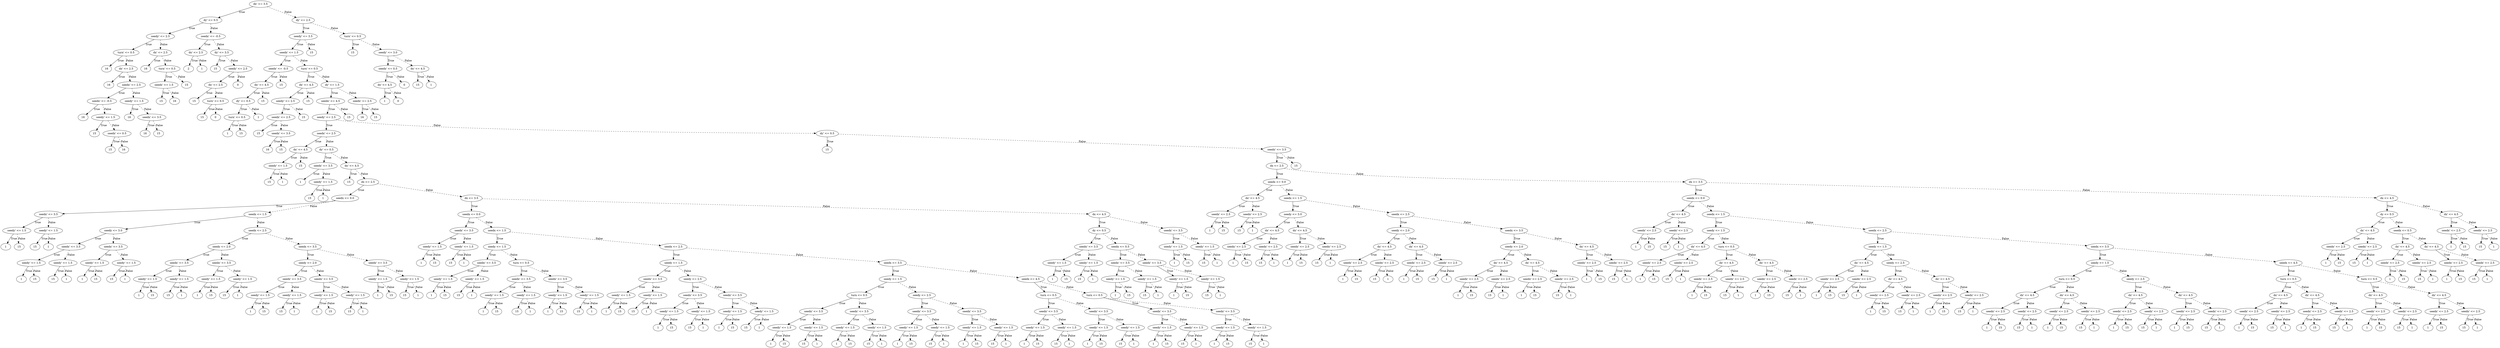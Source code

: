 digraph {
0 [label="dx' <= 3.5"];
1 [label="dy' <= 0.5"];
2 [label="seedy' <= 2.5"];
3 [label="turn' <= 0.5"];
4 [label="16"];
3 -> 4 [label="True"];
5 [label="dx' <= 2.5"];
6 [label="16"];
5 -> 6 [label="True"];
7 [label="seedx' <= 2.5"];
8 [label="seedx' <= -0.5"];
9 [label="16"];
8 -> 9 [label="True"];
10 [label="seedy' <= 1.5"];
11 [label="15"];
10 -> 11 [label="True"];
12 [label="seedx' <= 0.5"];
13 [label="15"];
12 -> 13 [label="True"];
14 [label="16"];
12 -> 14 [style="dashed", label="False"];
10 -> 12 [style="dashed", label="False"];
8 -> 10 [style="dashed", label="False"];
7 -> 8 [label="True"];
15 [label="seedy' <= 1.5"];
16 [label="16"];
15 -> 16 [label="True"];
17 [label="seedx' <= 3.5"];
18 [label="16"];
17 -> 18 [label="True"];
19 [label="15"];
17 -> 19 [style="dashed", label="False"];
15 -> 17 [style="dashed", label="False"];
7 -> 15 [style="dashed", label="False"];
5 -> 7 [style="dashed", label="False"];
3 -> 5 [style="dashed", label="False"];
2 -> 3 [label="True"];
20 [label="dx' <= 2.5"];
21 [label="16"];
20 -> 21 [label="True"];
22 [label="turn' <= 0.5"];
23 [label="seedx' <= 1.5"];
24 [label="15"];
23 -> 24 [label="True"];
25 [label="16"];
23 -> 25 [style="dashed", label="False"];
22 -> 23 [label="True"];
26 [label="15"];
22 -> 26 [style="dashed", label="False"];
20 -> 22 [style="dashed", label="False"];
2 -> 20 [style="dashed", label="False"];
1 -> 2 [label="True"];
27 [label="seedx' <= -0.5"];
28 [label="dx' <= 2.5"];
29 [label="2"];
28 -> 29 [label="True"];
30 [label="1"];
28 -> 30 [style="dashed", label="False"];
27 -> 28 [label="True"];
31 [label="dy' <= 3.5"];
32 [label="15"];
31 -> 32 [label="True"];
33 [label="seedy' <= 2.5"];
34 [label="dx' <= 2.5"];
35 [label="15"];
34 -> 35 [label="True"];
36 [label="turn' <= 0.5"];
37 [label="15"];
36 -> 37 [label="True"];
38 [label="0"];
36 -> 38 [style="dashed", label="False"];
34 -> 36 [style="dashed", label="False"];
33 -> 34 [label="True"];
39 [label="0"];
33 -> 39 [style="dashed", label="False"];
31 -> 33 [style="dashed", label="False"];
27 -> 31 [style="dashed", label="False"];
1 -> 27 [style="dashed", label="False"];
0 -> 1 [label="True"];
40 [label="dy' <= 2.5"];
41 [label="seedy' <= 3.5"];
42 [label="seedx' <= 1.5"];
43 [label="seedx' <= -0.5"];
44 [label="dx' <= 4.5"];
45 [label="dy' <= 0.5"];
46 [label="turn' <= 0.5"];
47 [label="1"];
46 -> 47 [label="True"];
48 [label="15"];
46 -> 48 [style="dashed", label="False"];
45 -> 46 [label="True"];
49 [label="1"];
45 -> 49 [style="dashed", label="False"];
44 -> 45 [label="True"];
50 [label="15"];
44 -> 50 [style="dashed", label="False"];
43 -> 44 [label="True"];
51 [label="15"];
43 -> 51 [style="dashed", label="False"];
42 -> 43 [label="True"];
52 [label="turn' <= 0.5"];
53 [label="dx' <= 4.5"];
54 [label="seedy' <= 2.5"];
55 [label="seedx' <= 2.5"];
56 [label="15"];
55 -> 56 [label="True"];
57 [label="seedx' <= 3.5"];
58 [label="16"];
57 -> 58 [label="True"];
59 [label="15"];
57 -> 59 [style="dashed", label="False"];
55 -> 57 [style="dashed", label="False"];
54 -> 55 [label="True"];
60 [label="15"];
54 -> 60 [style="dashed", label="False"];
53 -> 54 [label="True"];
61 [label="15"];
53 -> 61 [style="dashed", label="False"];
52 -> 53 [label="True"];
62 [label="dy' <= 1.5"];
63 [label="seedx' <= 4.5"];
64 [label="seedy' <= 2.5"];
65 [label="seedx' <= 2.5"];
66 [label="dx' <= 4.5"];
67 [label="seedy' <= 1.5"];
68 [label="15"];
67 -> 68 [label="True"];
69 [label="1"];
67 -> 69 [style="dashed", label="False"];
66 -> 67 [label="True"];
70 [label="15"];
66 -> 70 [style="dashed", label="False"];
65 -> 66 [label="True"];
71 [label="dy' <= 0.5"];
72 [label="seedx' <= 3.5"];
73 [label="1"];
72 -> 73 [label="True"];
74 [label="seedy' <= 1.5"];
75 [label="15"];
74 -> 75 [label="True"];
76 [label="1"];
74 -> 76 [style="dashed", label="False"];
72 -> 74 [style="dashed", label="False"];
71 -> 72 [label="True"];
77 [label="dx' <= 4.5"];
78 [label="15"];
77 -> 78 [label="True"];
79 [label="dx <= 2.5"];
80 [label="seedx <= 0.0"];
81 [label="seedx' <= 3.5"];
82 [label="seedy' <= 1.5"];
83 [label="1"];
82 -> 83 [label="True"];
84 [label="15"];
82 -> 84 [style="dashed", label="False"];
81 -> 82 [label="True"];
85 [label="seedy' <= 1.5"];
86 [label="15"];
85 -> 86 [label="True"];
87 [label="1"];
85 -> 87 [style="dashed", label="False"];
81 -> 85 [style="dashed", label="False"];
80 -> 81 [label="True"];
88 [label="seedx <= 1.5"];
89 [label="seedy <= 3.0"];
90 [label="seedx' <= 3.5"];
91 [label="seedy' <= 1.5"];
92 [label="1"];
91 -> 92 [label="True"];
93 [label="15"];
91 -> 93 [style="dashed", label="False"];
90 -> 91 [label="True"];
94 [label="seedy' <= 1.5"];
95 [label="15"];
94 -> 95 [label="True"];
96 [label="1"];
94 -> 96 [style="dashed", label="False"];
90 -> 94 [style="dashed", label="False"];
89 -> 90 [label="True"];
97 [label="seedx' <= 3.5"];
98 [label="seedy' <= 1.5"];
99 [label="1"];
98 -> 99 [label="True"];
100 [label="15"];
98 -> 100 [style="dashed", label="False"];
97 -> 98 [label="True"];
101 [label="seedy' <= 1.5"];
102 [label="15"];
101 -> 102 [label="True"];
103 [label="1"];
101 -> 103 [style="dashed", label="False"];
97 -> 101 [style="dashed", label="False"];
89 -> 97 [style="dashed", label="False"];
88 -> 89 [label="True"];
104 [label="seedx <= 2.5"];
105 [label="seedy <= 2.0"];
106 [label="seedx' <= 3.5"];
107 [label="seedy' <= 1.5"];
108 [label="1"];
107 -> 108 [label="True"];
109 [label="15"];
107 -> 109 [style="dashed", label="False"];
106 -> 107 [label="True"];
110 [label="seedy' <= 1.5"];
111 [label="15"];
110 -> 111 [label="True"];
112 [label="1"];
110 -> 112 [style="dashed", label="False"];
106 -> 110 [style="dashed", label="False"];
105 -> 106 [label="True"];
113 [label="seedx' <= 3.5"];
114 [label="seedy' <= 1.5"];
115 [label="1"];
114 -> 115 [label="True"];
116 [label="15"];
114 -> 116 [style="dashed", label="False"];
113 -> 114 [label="True"];
117 [label="seedy' <= 1.5"];
118 [label="15"];
117 -> 118 [label="True"];
119 [label="1"];
117 -> 119 [style="dashed", label="False"];
113 -> 117 [style="dashed", label="False"];
105 -> 113 [style="dashed", label="False"];
104 -> 105 [label="True"];
120 [label="seedx <= 3.5"];
121 [label="seedy <= 2.0"];
122 [label="seedx' <= 3.5"];
123 [label="seedy' <= 1.5"];
124 [label="1"];
123 -> 124 [label="True"];
125 [label="15"];
123 -> 125 [style="dashed", label="False"];
122 -> 123 [label="True"];
126 [label="seedy' <= 1.5"];
127 [label="15"];
126 -> 127 [label="True"];
128 [label="1"];
126 -> 128 [style="dashed", label="False"];
122 -> 126 [style="dashed", label="False"];
121 -> 122 [label="True"];
129 [label="seedx' <= 3.5"];
130 [label="seedy' <= 1.5"];
131 [label="1"];
130 -> 131 [label="True"];
132 [label="15"];
130 -> 132 [style="dashed", label="False"];
129 -> 130 [label="True"];
133 [label="seedy' <= 1.5"];
134 [label="15"];
133 -> 134 [label="True"];
135 [label="1"];
133 -> 135 [style="dashed", label="False"];
129 -> 133 [style="dashed", label="False"];
121 -> 129 [style="dashed", label="False"];
120 -> 121 [label="True"];
136 [label="seedx' <= 3.5"];
137 [label="seedy' <= 1.5"];
138 [label="1"];
137 -> 138 [label="True"];
139 [label="15"];
137 -> 139 [style="dashed", label="False"];
136 -> 137 [label="True"];
140 [label="seedy' <= 1.5"];
141 [label="15"];
140 -> 141 [label="True"];
142 [label="1"];
140 -> 142 [style="dashed", label="False"];
136 -> 140 [style="dashed", label="False"];
120 -> 136 [style="dashed", label="False"];
104 -> 120 [style="dashed", label="False"];
88 -> 104 [style="dashed", label="False"];
80 -> 88 [style="dashed", label="False"];
79 -> 80 [label="True"];
143 [label="dx <= 3.5"];
144 [label="seedx <= 0.0"];
145 [label="seedx' <= 3.5"];
146 [label="seedy' <= 1.5"];
147 [label="1"];
146 -> 147 [label="True"];
148 [label="15"];
146 -> 148 [style="dashed", label="False"];
145 -> 146 [label="True"];
149 [label="seedy' <= 1.5"];
150 [label="15"];
149 -> 150 [label="True"];
151 [label="1"];
149 -> 151 [style="dashed", label="False"];
145 -> 149 [style="dashed", label="False"];
144 -> 145 [label="True"];
152 [label="seedx <= 1.5"];
153 [label="seedy <= 1.5"];
154 [label="seedx' <= 3.5"];
155 [label="seedy' <= 1.5"];
156 [label="1"];
155 -> 156 [label="True"];
157 [label="15"];
155 -> 157 [style="dashed", label="False"];
154 -> 155 [label="True"];
158 [label="seedy' <= 1.5"];
159 [label="15"];
158 -> 159 [label="True"];
160 [label="1"];
158 -> 160 [style="dashed", label="False"];
154 -> 158 [style="dashed", label="False"];
153 -> 154 [label="True"];
161 [label="turn <= 0.5"];
162 [label="seedx' <= 3.5"];
163 [label="seedy' <= 1.5"];
164 [label="1"];
163 -> 164 [label="True"];
165 [label="15"];
163 -> 165 [style="dashed", label="False"];
162 -> 163 [label="True"];
166 [label="seedy' <= 1.5"];
167 [label="15"];
166 -> 167 [label="True"];
168 [label="1"];
166 -> 168 [style="dashed", label="False"];
162 -> 166 [style="dashed", label="False"];
161 -> 162 [label="True"];
169 [label="seedx' <= 3.5"];
170 [label="seedy' <= 1.5"];
171 [label="1"];
170 -> 171 [label="True"];
172 [label="15"];
170 -> 172 [style="dashed", label="False"];
169 -> 170 [label="True"];
173 [label="seedy' <= 1.5"];
174 [label="15"];
173 -> 174 [label="True"];
175 [label="1"];
173 -> 175 [style="dashed", label="False"];
169 -> 173 [style="dashed", label="False"];
161 -> 169 [style="dashed", label="False"];
153 -> 161 [style="dashed", label="False"];
152 -> 153 [label="True"];
176 [label="seedx <= 2.5"];
177 [label="seedy <= 1.5"];
178 [label="seedx' <= 3.5"];
179 [label="seedy' <= 1.5"];
180 [label="1"];
179 -> 180 [label="True"];
181 [label="15"];
179 -> 181 [style="dashed", label="False"];
178 -> 179 [label="True"];
182 [label="seedy' <= 1.5"];
183 [label="15"];
182 -> 183 [label="True"];
184 [label="1"];
182 -> 184 [style="dashed", label="False"];
178 -> 182 [style="dashed", label="False"];
177 -> 178 [label="True"];
185 [label="seedy <= 2.5"];
186 [label="seedx' <= 3.5"];
187 [label="seedy' <= 1.5"];
188 [label="1"];
187 -> 188 [label="True"];
189 [label="15"];
187 -> 189 [style="dashed", label="False"];
186 -> 187 [label="True"];
190 [label="seedy' <= 1.5"];
191 [label="15"];
190 -> 191 [label="True"];
192 [label="1"];
190 -> 192 [style="dashed", label="False"];
186 -> 190 [style="dashed", label="False"];
185 -> 186 [label="True"];
193 [label="seedx' <= 3.5"];
194 [label="seedy' <= 1.5"];
195 [label="1"];
194 -> 195 [label="True"];
196 [label="15"];
194 -> 196 [style="dashed", label="False"];
193 -> 194 [label="True"];
197 [label="seedy' <= 1.5"];
198 [label="15"];
197 -> 198 [label="True"];
199 [label="1"];
197 -> 199 [style="dashed", label="False"];
193 -> 197 [style="dashed", label="False"];
185 -> 193 [style="dashed", label="False"];
177 -> 185 [style="dashed", label="False"];
176 -> 177 [label="True"];
200 [label="seedx <= 3.5"];
201 [label="seedy <= 1.5"];
202 [label="turn <= 0.5"];
203 [label="seedx' <= 3.5"];
204 [label="seedy' <= 1.5"];
205 [label="1"];
204 -> 205 [label="True"];
206 [label="15"];
204 -> 206 [style="dashed", label="False"];
203 -> 204 [label="True"];
207 [label="seedy' <= 1.5"];
208 [label="15"];
207 -> 208 [label="True"];
209 [label="1"];
207 -> 209 [style="dashed", label="False"];
203 -> 207 [style="dashed", label="False"];
202 -> 203 [label="True"];
210 [label="seedx' <= 3.5"];
211 [label="seedy' <= 1.5"];
212 [label="1"];
211 -> 212 [label="True"];
213 [label="15"];
211 -> 213 [style="dashed", label="False"];
210 -> 211 [label="True"];
214 [label="seedy' <= 1.5"];
215 [label="15"];
214 -> 215 [label="True"];
216 [label="1"];
214 -> 216 [style="dashed", label="False"];
210 -> 214 [style="dashed", label="False"];
202 -> 210 [style="dashed", label="False"];
201 -> 202 [label="True"];
217 [label="seedy <= 2.5"];
218 [label="seedx' <= 3.5"];
219 [label="seedy' <= 1.5"];
220 [label="1"];
219 -> 220 [label="True"];
221 [label="15"];
219 -> 221 [style="dashed", label="False"];
218 -> 219 [label="True"];
222 [label="seedy' <= 1.5"];
223 [label="15"];
222 -> 223 [label="True"];
224 [label="1"];
222 -> 224 [style="dashed", label="False"];
218 -> 222 [style="dashed", label="False"];
217 -> 218 [label="True"];
225 [label="seedx' <= 3.5"];
226 [label="seedy' <= 1.5"];
227 [label="1"];
226 -> 227 [label="True"];
228 [label="15"];
226 -> 228 [style="dashed", label="False"];
225 -> 226 [label="True"];
229 [label="seedy' <= 1.5"];
230 [label="15"];
229 -> 230 [label="True"];
231 [label="1"];
229 -> 231 [style="dashed", label="False"];
225 -> 229 [style="dashed", label="False"];
217 -> 225 [style="dashed", label="False"];
201 -> 217 [style="dashed", label="False"];
200 -> 201 [label="True"];
232 [label="seedx <= 4.5"];
233 [label="turn <= 0.5"];
234 [label="seedx' <= 3.5"];
235 [label="seedy' <= 1.5"];
236 [label="1"];
235 -> 236 [label="True"];
237 [label="15"];
235 -> 237 [style="dashed", label="False"];
234 -> 235 [label="True"];
238 [label="seedy' <= 1.5"];
239 [label="15"];
238 -> 239 [label="True"];
240 [label="1"];
238 -> 240 [style="dashed", label="False"];
234 -> 238 [style="dashed", label="False"];
233 -> 234 [label="True"];
241 [label="seedx' <= 3.5"];
242 [label="seedy' <= 1.5"];
243 [label="1"];
242 -> 243 [label="True"];
244 [label="15"];
242 -> 244 [style="dashed", label="False"];
241 -> 242 [label="True"];
245 [label="seedy' <= 1.5"];
246 [label="15"];
245 -> 246 [label="True"];
247 [label="1"];
245 -> 247 [style="dashed", label="False"];
241 -> 245 [style="dashed", label="False"];
233 -> 241 [style="dashed", label="False"];
232 -> 233 [label="True"];
248 [label="turn <= 0.5"];
249 [label="seedx' <= 3.5"];
250 [label="seedy' <= 1.5"];
251 [label="1"];
250 -> 251 [label="True"];
252 [label="15"];
250 -> 252 [style="dashed", label="False"];
249 -> 250 [label="True"];
253 [label="seedy' <= 1.5"];
254 [label="15"];
253 -> 254 [label="True"];
255 [label="1"];
253 -> 255 [style="dashed", label="False"];
249 -> 253 [style="dashed", label="False"];
248 -> 249 [label="True"];
256 [label="seedx' <= 3.5"];
257 [label="seedy' <= 1.5"];
258 [label="1"];
257 -> 258 [label="True"];
259 [label="15"];
257 -> 259 [style="dashed", label="False"];
256 -> 257 [label="True"];
260 [label="seedy' <= 1.5"];
261 [label="15"];
260 -> 261 [label="True"];
262 [label="1"];
260 -> 262 [style="dashed", label="False"];
256 -> 260 [style="dashed", label="False"];
248 -> 256 [style="dashed", label="False"];
232 -> 248 [style="dashed", label="False"];
200 -> 232 [style="dashed", label="False"];
176 -> 200 [style="dashed", label="False"];
152 -> 176 [style="dashed", label="False"];
144 -> 152 [style="dashed", label="False"];
143 -> 144 [label="True"];
263 [label="dx <= 4.5"];
264 [label="dy <= 0.5"];
265 [label="seedx' <= 3.5"];
266 [label="seedy' <= 1.5"];
267 [label="1"];
266 -> 267 [label="True"];
268 [label="15"];
266 -> 268 [style="dashed", label="False"];
265 -> 266 [label="True"];
269 [label="seedy' <= 1.5"];
270 [label="15"];
269 -> 270 [label="True"];
271 [label="1"];
269 -> 271 [style="dashed", label="False"];
265 -> 269 [style="dashed", label="False"];
264 -> 265 [label="True"];
272 [label="seedx <= 0.5"];
273 [label="seedx' <= 3.5"];
274 [label="seedy' <= 1.5"];
275 [label="1"];
274 -> 275 [label="True"];
276 [label="15"];
274 -> 276 [style="dashed", label="False"];
273 -> 274 [label="True"];
277 [label="seedy' <= 1.5"];
278 [label="15"];
277 -> 278 [label="True"];
279 [label="1"];
277 -> 279 [style="dashed", label="False"];
273 -> 277 [style="dashed", label="False"];
272 -> 273 [label="True"];
280 [label="seedx' <= 3.5"];
281 [label="seedy' <= 1.5"];
282 [label="1"];
281 -> 282 [label="True"];
283 [label="15"];
281 -> 283 [style="dashed", label="False"];
280 -> 281 [label="True"];
284 [label="seedy' <= 1.5"];
285 [label="15"];
284 -> 285 [label="True"];
286 [label="1"];
284 -> 286 [style="dashed", label="False"];
280 -> 284 [style="dashed", label="False"];
272 -> 280 [style="dashed", label="False"];
264 -> 272 [style="dashed", label="False"];
263 -> 264 [label="True"];
287 [label="seedx' <= 3.5"];
288 [label="seedy' <= 1.5"];
289 [label="1"];
288 -> 289 [label="True"];
290 [label="15"];
288 -> 290 [style="dashed", label="False"];
287 -> 288 [label="True"];
291 [label="seedy' <= 1.5"];
292 [label="15"];
291 -> 292 [label="True"];
293 [label="1"];
291 -> 293 [style="dashed", label="False"];
287 -> 291 [style="dashed", label="False"];
263 -> 287 [style="dashed", label="False"];
143 -> 263 [style="dashed", label="False"];
79 -> 143 [style="dashed", label="False"];
77 -> 79 [style="dashed", label="False"];
71 -> 77 [style="dashed", label="False"];
65 -> 71 [style="dashed", label="False"];
64 -> 65 [label="True"];
294 [label="dy' <= 0.5"];
295 [label="15"];
294 -> 295 [label="True"];
296 [label="seedx' <= 3.5"];
297 [label="dx <= 2.5"];
298 [label="seedx <= 0.0"];
299 [label="dx' <= 4.5"];
300 [label="seedx' <= 2.5"];
301 [label="1"];
300 -> 301 [label="True"];
302 [label="15"];
300 -> 302 [style="dashed", label="False"];
299 -> 300 [label="True"];
303 [label="seedx' <= 2.5"];
304 [label="15"];
303 -> 304 [label="True"];
305 [label="1"];
303 -> 305 [style="dashed", label="False"];
299 -> 303 [style="dashed", label="False"];
298 -> 299 [label="True"];
306 [label="seedx <= 1.5"];
307 [label="seedy <= 3.0"];
308 [label="dx' <= 4.5"];
309 [label="seedx' <= 2.5"];
310 [label="1"];
309 -> 310 [label="True"];
311 [label="15"];
309 -> 311 [style="dashed", label="False"];
308 -> 309 [label="True"];
312 [label="seedx' <= 2.5"];
313 [label="15"];
312 -> 313 [label="True"];
314 [label="1"];
312 -> 314 [style="dashed", label="False"];
308 -> 312 [style="dashed", label="False"];
307 -> 308 [label="True"];
315 [label="dx' <= 4.5"];
316 [label="seedx' <= 2.5"];
317 [label="1"];
316 -> 317 [label="True"];
318 [label="15"];
316 -> 318 [style="dashed", label="False"];
315 -> 316 [label="True"];
319 [label="seedx' <= 2.5"];
320 [label="15"];
319 -> 320 [label="True"];
321 [label="1"];
319 -> 321 [style="dashed", label="False"];
315 -> 319 [style="dashed", label="False"];
307 -> 315 [style="dashed", label="False"];
306 -> 307 [label="True"];
322 [label="seedx <= 2.5"];
323 [label="seedy <= 2.0"];
324 [label="dx' <= 4.5"];
325 [label="seedx' <= 2.5"];
326 [label="1"];
325 -> 326 [label="True"];
327 [label="15"];
325 -> 327 [style="dashed", label="False"];
324 -> 325 [label="True"];
328 [label="seedx' <= 2.5"];
329 [label="15"];
328 -> 329 [label="True"];
330 [label="1"];
328 -> 330 [style="dashed", label="False"];
324 -> 328 [style="dashed", label="False"];
323 -> 324 [label="True"];
331 [label="dx' <= 4.5"];
332 [label="seedx' <= 2.5"];
333 [label="1"];
332 -> 333 [label="True"];
334 [label="15"];
332 -> 334 [style="dashed", label="False"];
331 -> 332 [label="True"];
335 [label="seedx' <= 2.5"];
336 [label="15"];
335 -> 336 [label="True"];
337 [label="1"];
335 -> 337 [style="dashed", label="False"];
331 -> 335 [style="dashed", label="False"];
323 -> 331 [style="dashed", label="False"];
322 -> 323 [label="True"];
338 [label="seedx <= 3.5"];
339 [label="seedy <= 2.0"];
340 [label="dx' <= 4.5"];
341 [label="seedx' <= 2.5"];
342 [label="1"];
341 -> 342 [label="True"];
343 [label="15"];
341 -> 343 [style="dashed", label="False"];
340 -> 341 [label="True"];
344 [label="seedx' <= 2.5"];
345 [label="15"];
344 -> 345 [label="True"];
346 [label="1"];
344 -> 346 [style="dashed", label="False"];
340 -> 344 [style="dashed", label="False"];
339 -> 340 [label="True"];
347 [label="dx' <= 4.5"];
348 [label="seedx' <= 2.5"];
349 [label="1"];
348 -> 349 [label="True"];
350 [label="15"];
348 -> 350 [style="dashed", label="False"];
347 -> 348 [label="True"];
351 [label="seedx' <= 2.5"];
352 [label="15"];
351 -> 352 [label="True"];
353 [label="1"];
351 -> 353 [style="dashed", label="False"];
347 -> 351 [style="dashed", label="False"];
339 -> 347 [style="dashed", label="False"];
338 -> 339 [label="True"];
354 [label="dx' <= 4.5"];
355 [label="seedx' <= 2.5"];
356 [label="1"];
355 -> 356 [label="True"];
357 [label="15"];
355 -> 357 [style="dashed", label="False"];
354 -> 355 [label="True"];
358 [label="seedx' <= 2.5"];
359 [label="15"];
358 -> 359 [label="True"];
360 [label="1"];
358 -> 360 [style="dashed", label="False"];
354 -> 358 [style="dashed", label="False"];
338 -> 354 [style="dashed", label="False"];
322 -> 338 [style="dashed", label="False"];
306 -> 322 [style="dashed", label="False"];
298 -> 306 [style="dashed", label="False"];
297 -> 298 [label="True"];
361 [label="dx <= 3.5"];
362 [label="seedx <= 0.0"];
363 [label="dx' <= 4.5"];
364 [label="seedx' <= 2.5"];
365 [label="1"];
364 -> 365 [label="True"];
366 [label="15"];
364 -> 366 [style="dashed", label="False"];
363 -> 364 [label="True"];
367 [label="seedx' <= 2.5"];
368 [label="15"];
367 -> 368 [label="True"];
369 [label="1"];
367 -> 369 [style="dashed", label="False"];
363 -> 367 [style="dashed", label="False"];
362 -> 363 [label="True"];
370 [label="seedx <= 1.5"];
371 [label="seedy <= 1.5"];
372 [label="dx' <= 4.5"];
373 [label="seedx' <= 2.5"];
374 [label="1"];
373 -> 374 [label="True"];
375 [label="15"];
373 -> 375 [style="dashed", label="False"];
372 -> 373 [label="True"];
376 [label="seedx' <= 2.5"];
377 [label="15"];
376 -> 377 [label="True"];
378 [label="1"];
376 -> 378 [style="dashed", label="False"];
372 -> 376 [style="dashed", label="False"];
371 -> 372 [label="True"];
379 [label="turn <= 0.5"];
380 [label="dx' <= 4.5"];
381 [label="seedx' <= 2.5"];
382 [label="1"];
381 -> 382 [label="True"];
383 [label="15"];
381 -> 383 [style="dashed", label="False"];
380 -> 381 [label="True"];
384 [label="seedx' <= 2.5"];
385 [label="15"];
384 -> 385 [label="True"];
386 [label="1"];
384 -> 386 [style="dashed", label="False"];
380 -> 384 [style="dashed", label="False"];
379 -> 380 [label="True"];
387 [label="dx' <= 4.5"];
388 [label="seedx' <= 2.5"];
389 [label="1"];
388 -> 389 [label="True"];
390 [label="15"];
388 -> 390 [style="dashed", label="False"];
387 -> 388 [label="True"];
391 [label="seedx' <= 2.5"];
392 [label="15"];
391 -> 392 [label="True"];
393 [label="1"];
391 -> 393 [style="dashed", label="False"];
387 -> 391 [style="dashed", label="False"];
379 -> 387 [style="dashed", label="False"];
371 -> 379 [style="dashed", label="False"];
370 -> 371 [label="True"];
394 [label="seedx <= 2.5"];
395 [label="seedy <= 1.5"];
396 [label="dx' <= 4.5"];
397 [label="seedx' <= 2.5"];
398 [label="1"];
397 -> 398 [label="True"];
399 [label="15"];
397 -> 399 [style="dashed", label="False"];
396 -> 397 [label="True"];
400 [label="seedx' <= 2.5"];
401 [label="15"];
400 -> 401 [label="True"];
402 [label="1"];
400 -> 402 [style="dashed", label="False"];
396 -> 400 [style="dashed", label="False"];
395 -> 396 [label="True"];
403 [label="seedy <= 2.5"];
404 [label="dx' <= 4.5"];
405 [label="seedx' <= 2.5"];
406 [label="1"];
405 -> 406 [label="True"];
407 [label="15"];
405 -> 407 [style="dashed", label="False"];
404 -> 405 [label="True"];
408 [label="seedx' <= 2.5"];
409 [label="15"];
408 -> 409 [label="True"];
410 [label="1"];
408 -> 410 [style="dashed", label="False"];
404 -> 408 [style="dashed", label="False"];
403 -> 404 [label="True"];
411 [label="dx' <= 4.5"];
412 [label="seedx' <= 2.5"];
413 [label="1"];
412 -> 413 [label="True"];
414 [label="15"];
412 -> 414 [style="dashed", label="False"];
411 -> 412 [label="True"];
415 [label="seedx' <= 2.5"];
416 [label="15"];
415 -> 416 [label="True"];
417 [label="1"];
415 -> 417 [style="dashed", label="False"];
411 -> 415 [style="dashed", label="False"];
403 -> 411 [style="dashed", label="False"];
395 -> 403 [style="dashed", label="False"];
394 -> 395 [label="True"];
418 [label="seedx <= 3.5"];
419 [label="seedy <= 1.5"];
420 [label="turn <= 0.5"];
421 [label="dx' <= 4.5"];
422 [label="seedx' <= 2.5"];
423 [label="1"];
422 -> 423 [label="True"];
424 [label="15"];
422 -> 424 [style="dashed", label="False"];
421 -> 422 [label="True"];
425 [label="seedx' <= 2.5"];
426 [label="15"];
425 -> 426 [label="True"];
427 [label="1"];
425 -> 427 [style="dashed", label="False"];
421 -> 425 [style="dashed", label="False"];
420 -> 421 [label="True"];
428 [label="dx' <= 4.5"];
429 [label="seedx' <= 2.5"];
430 [label="1"];
429 -> 430 [label="True"];
431 [label="15"];
429 -> 431 [style="dashed", label="False"];
428 -> 429 [label="True"];
432 [label="seedx' <= 2.5"];
433 [label="15"];
432 -> 433 [label="True"];
434 [label="1"];
432 -> 434 [style="dashed", label="False"];
428 -> 432 [style="dashed", label="False"];
420 -> 428 [style="dashed", label="False"];
419 -> 420 [label="True"];
435 [label="seedy <= 2.5"];
436 [label="dx' <= 4.5"];
437 [label="seedx' <= 2.5"];
438 [label="1"];
437 -> 438 [label="True"];
439 [label="15"];
437 -> 439 [style="dashed", label="False"];
436 -> 437 [label="True"];
440 [label="seedx' <= 2.5"];
441 [label="15"];
440 -> 441 [label="True"];
442 [label="1"];
440 -> 442 [style="dashed", label="False"];
436 -> 440 [style="dashed", label="False"];
435 -> 436 [label="True"];
443 [label="dx' <= 4.5"];
444 [label="seedx' <= 2.5"];
445 [label="1"];
444 -> 445 [label="True"];
446 [label="15"];
444 -> 446 [style="dashed", label="False"];
443 -> 444 [label="True"];
447 [label="seedx' <= 2.5"];
448 [label="15"];
447 -> 448 [label="True"];
449 [label="1"];
447 -> 449 [style="dashed", label="False"];
443 -> 447 [style="dashed", label="False"];
435 -> 443 [style="dashed", label="False"];
419 -> 435 [style="dashed", label="False"];
418 -> 419 [label="True"];
450 [label="seedx <= 4.5"];
451 [label="turn <= 0.5"];
452 [label="dx' <= 4.5"];
453 [label="seedx' <= 2.5"];
454 [label="1"];
453 -> 454 [label="True"];
455 [label="15"];
453 -> 455 [style="dashed", label="False"];
452 -> 453 [label="True"];
456 [label="seedx' <= 2.5"];
457 [label="15"];
456 -> 457 [label="True"];
458 [label="1"];
456 -> 458 [style="dashed", label="False"];
452 -> 456 [style="dashed", label="False"];
451 -> 452 [label="True"];
459 [label="dx' <= 4.5"];
460 [label="seedx' <= 2.5"];
461 [label="1"];
460 -> 461 [label="True"];
462 [label="15"];
460 -> 462 [style="dashed", label="False"];
459 -> 460 [label="True"];
463 [label="seedx' <= 2.5"];
464 [label="15"];
463 -> 464 [label="True"];
465 [label="1"];
463 -> 465 [style="dashed", label="False"];
459 -> 463 [style="dashed", label="False"];
451 -> 459 [style="dashed", label="False"];
450 -> 451 [label="True"];
466 [label="turn <= 0.5"];
467 [label="dx' <= 4.5"];
468 [label="seedx' <= 2.5"];
469 [label="1"];
468 -> 469 [label="True"];
470 [label="15"];
468 -> 470 [style="dashed", label="False"];
467 -> 468 [label="True"];
471 [label="seedx' <= 2.5"];
472 [label="15"];
471 -> 472 [label="True"];
473 [label="1"];
471 -> 473 [style="dashed", label="False"];
467 -> 471 [style="dashed", label="False"];
466 -> 467 [label="True"];
474 [label="dx' <= 4.5"];
475 [label="seedx' <= 2.5"];
476 [label="1"];
475 -> 476 [label="True"];
477 [label="15"];
475 -> 477 [style="dashed", label="False"];
474 -> 475 [label="True"];
478 [label="seedx' <= 2.5"];
479 [label="15"];
478 -> 479 [label="True"];
480 [label="1"];
478 -> 480 [style="dashed", label="False"];
474 -> 478 [style="dashed", label="False"];
466 -> 474 [style="dashed", label="False"];
450 -> 466 [style="dashed", label="False"];
418 -> 450 [style="dashed", label="False"];
394 -> 418 [style="dashed", label="False"];
370 -> 394 [style="dashed", label="False"];
362 -> 370 [style="dashed", label="False"];
361 -> 362 [label="True"];
481 [label="dx <= 4.5"];
482 [label="dy <= 0.5"];
483 [label="dx' <= 4.5"];
484 [label="seedx' <= 2.5"];
485 [label="1"];
484 -> 485 [label="True"];
486 [label="15"];
484 -> 486 [style="dashed", label="False"];
483 -> 484 [label="True"];
487 [label="seedx' <= 2.5"];
488 [label="15"];
487 -> 488 [label="True"];
489 [label="1"];
487 -> 489 [style="dashed", label="False"];
483 -> 487 [style="dashed", label="False"];
482 -> 483 [label="True"];
490 [label="seedx <= 0.5"];
491 [label="dx' <= 4.5"];
492 [label="seedx' <= 2.5"];
493 [label="1"];
492 -> 493 [label="True"];
494 [label="15"];
492 -> 494 [style="dashed", label="False"];
491 -> 492 [label="True"];
495 [label="seedx' <= 2.5"];
496 [label="15"];
495 -> 496 [label="True"];
497 [label="1"];
495 -> 497 [style="dashed", label="False"];
491 -> 495 [style="dashed", label="False"];
490 -> 491 [label="True"];
498 [label="dx' <= 4.5"];
499 [label="seedx' <= 2.5"];
500 [label="1"];
499 -> 500 [label="True"];
501 [label="15"];
499 -> 501 [style="dashed", label="False"];
498 -> 499 [label="True"];
502 [label="seedx' <= 2.5"];
503 [label="15"];
502 -> 503 [label="True"];
504 [label="1"];
502 -> 504 [style="dashed", label="False"];
498 -> 502 [style="dashed", label="False"];
490 -> 498 [style="dashed", label="False"];
482 -> 490 [style="dashed", label="False"];
481 -> 482 [label="True"];
505 [label="dx' <= 4.5"];
506 [label="seedx' <= 2.5"];
507 [label="1"];
506 -> 507 [label="True"];
508 [label="15"];
506 -> 508 [style="dashed", label="False"];
505 -> 506 [label="True"];
509 [label="seedx' <= 2.5"];
510 [label="15"];
509 -> 510 [label="True"];
511 [label="1"];
509 -> 511 [style="dashed", label="False"];
505 -> 509 [style="dashed", label="False"];
481 -> 505 [style="dashed", label="False"];
361 -> 481 [style="dashed", label="False"];
297 -> 361 [style="dashed", label="False"];
296 -> 297 [label="True"];
512 [label="15"];
296 -> 512 [style="dashed", label="False"];
294 -> 296 [style="dashed", label="False"];
64 -> 294 [style="dashed", label="False"];
63 -> 64 [label="True"];
513 [label="15"];
63 -> 513 [style="dashed", label="False"];
62 -> 63 [label="True"];
514 [label="seedx' <= 2.5"];
515 [label="16"];
514 -> 515 [label="True"];
516 [label="15"];
514 -> 516 [style="dashed", label="False"];
62 -> 514 [style="dashed", label="False"];
52 -> 62 [style="dashed", label="False"];
42 -> 52 [style="dashed", label="False"];
41 -> 42 [label="True"];
517 [label="15"];
41 -> 517 [style="dashed", label="False"];
40 -> 41 [label="True"];
518 [label="turn' <= 0.5"];
519 [label="15"];
518 -> 519 [label="True"];
520 [label="seedy' <= 3.0"];
521 [label="seedx' <= 0.5"];
522 [label="dx' <= 4.5"];
523 [label="1"];
522 -> 523 [label="True"];
524 [label="0"];
522 -> 524 [style="dashed", label="False"];
521 -> 522 [label="True"];
525 [label="0"];
521 -> 525 [style="dashed", label="False"];
520 -> 521 [label="True"];
526 [label="dx' <= 4.5"];
527 [label="15"];
526 -> 527 [label="True"];
528 [label="1"];
526 -> 528 [style="dashed", label="False"];
520 -> 526 [style="dashed", label="False"];
518 -> 520 [style="dashed", label="False"];
40 -> 518 [style="dashed", label="False"];
0 -> 40 [style="dashed", label="False"];

}